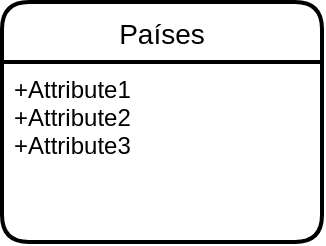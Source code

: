 <mxfile version="17.4.5" type="device"><diagram id="s1XcyEjtQ7az88XxqsYw" name="Page-1"><mxGraphModel dx="1422" dy="794" grid="1" gridSize="10" guides="1" tooltips="1" connect="1" arrows="1" fold="1" page="1" pageScale="1" pageWidth="827" pageHeight="1169" math="0" shadow="0"><root><mxCell id="0"/><mxCell id="1" parent="0"/><mxCell id="oYzEbW4B0Y5JNgUftuzk-59" value="Países" style="swimlane;childLayout=stackLayout;horizontal=1;startSize=30;horizontalStack=0;rounded=1;fontSize=14;fontStyle=0;strokeWidth=2;resizeParent=0;resizeLast=1;shadow=0;dashed=0;align=center;" vertex="1" parent="1"><mxGeometry x="100" y="30" width="160" height="120" as="geometry"/></mxCell><mxCell id="oYzEbW4B0Y5JNgUftuzk-60" value="+Attribute1&#10;+Attribute2&#10;+Attribute3" style="align=left;strokeColor=none;fillColor=none;spacingLeft=4;fontSize=12;verticalAlign=top;resizable=0;rotatable=0;part=1;" vertex="1" parent="oYzEbW4B0Y5JNgUftuzk-59"><mxGeometry y="30" width="160" height="90" as="geometry"/></mxCell></root></mxGraphModel></diagram></mxfile>